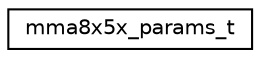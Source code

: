 digraph "Graphical Class Hierarchy"
{
 // LATEX_PDF_SIZE
  edge [fontname="Helvetica",fontsize="10",labelfontname="Helvetica",labelfontsize="10"];
  node [fontname="Helvetica",fontsize="10",shape=record];
  rankdir="LR";
  Node0 [label="mma8x5x_params_t",height=0.2,width=0.4,color="black", fillcolor="white", style="filled",URL="$structmma8x5x__params__t.html",tooltip="Configuration parameters."];
}
